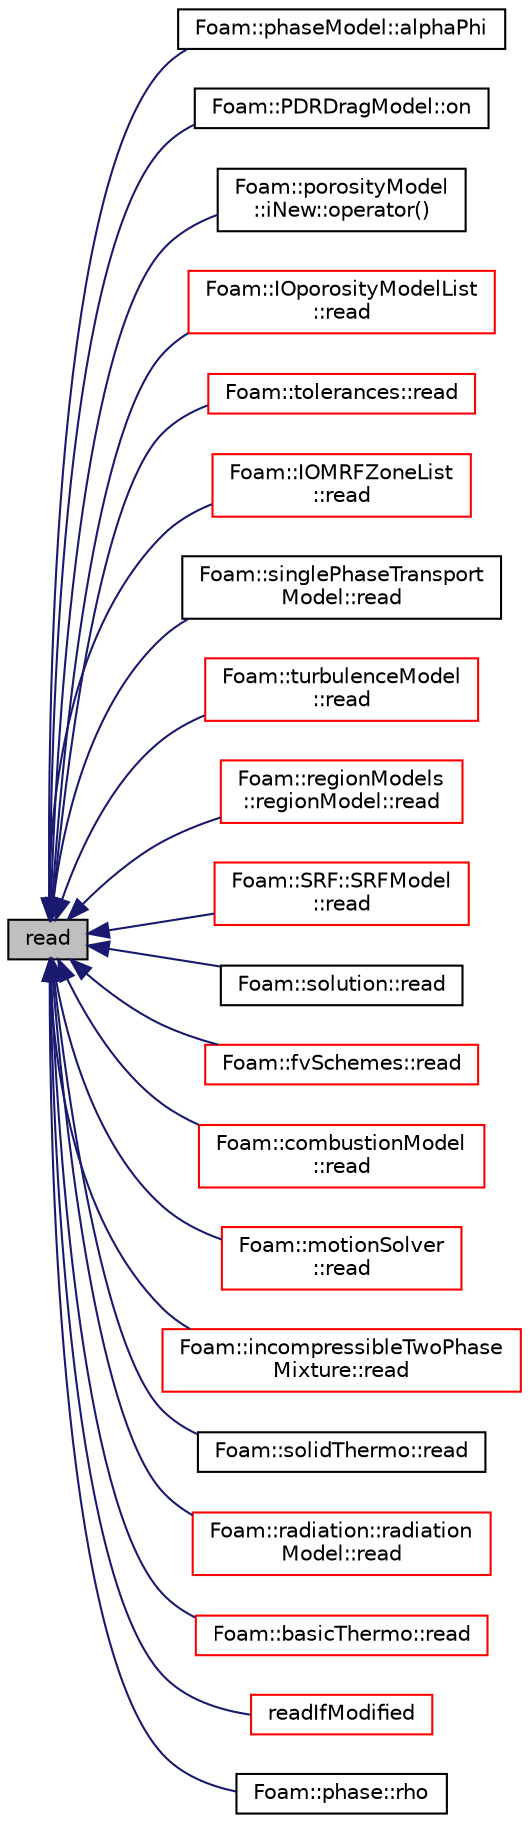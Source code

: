 digraph "read"
{
  bgcolor="transparent";
  edge [fontname="Helvetica",fontsize="10",labelfontname="Helvetica",labelfontsize="10"];
  node [fontname="Helvetica",fontsize="10",shape=record];
  rankdir="LR";
  Node1 [label="read",height=0.2,width=0.4,color="black", fillcolor="grey75", style="filled", fontcolor="black"];
  Node1 -> Node2 [dir="back",color="midnightblue",fontsize="10",style="solid",fontname="Helvetica"];
  Node2 [label="Foam::phaseModel::alphaPhi",height=0.2,width=0.4,color="black",URL="$a01884.html#ad4fa7eb1a78a64edddbfdefe090ffac0"];
  Node1 -> Node3 [dir="back",color="midnightblue",fontsize="10",style="solid",fontname="Helvetica"];
  Node3 [label="Foam::PDRDragModel::on",height=0.2,width=0.4,color="black",URL="$a01869.html#a82b061d2ffc95ce27622b10198aff46e",tooltip="Return true if the drag model is switched on. "];
  Node1 -> Node4 [dir="back",color="midnightblue",fontsize="10",style="solid",fontname="Helvetica"];
  Node4 [label="Foam::porosityModel\l::iNew::operator()",height=0.2,width=0.4,color="black",URL="$a01103.html#a382b44e2f88733d70ae67147761e704b"];
  Node1 -> Node5 [dir="back",color="midnightblue",fontsize="10",style="solid",fontname="Helvetica"];
  Node5 [label="Foam::IOporosityModelList\l::read",height=0.2,width=0.4,color="red",URL="$a01206.html#af816873151ddb0126e98bb2f914d8ed5",tooltip="Read dictionary. "];
  Node1 -> Node6 [dir="back",color="midnightblue",fontsize="10",style="solid",fontname="Helvetica"];
  Node6 [label="Foam::tolerances::read",height=0.2,width=0.4,color="red",URL="$a02716.html#af816873151ddb0126e98bb2f914d8ed5",tooltip="Read the tolerances. "];
  Node1 -> Node7 [dir="back",color="midnightblue",fontsize="10",style="solid",fontname="Helvetica"];
  Node7 [label="Foam::IOMRFZoneList\l::read",height=0.2,width=0.4,color="red",URL="$a01202.html#af816873151ddb0126e98bb2f914d8ed5",tooltip="Read dictionary. "];
  Node1 -> Node8 [dir="back",color="midnightblue",fontsize="10",style="solid",fontname="Helvetica"];
  Node8 [label="Foam::singlePhaseTransport\lModel::read",height=0.2,width=0.4,color="black",URL="$a02401.html#af816873151ddb0126e98bb2f914d8ed5",tooltip="Read transportProperties dictionary. "];
  Node1 -> Node9 [dir="back",color="midnightblue",fontsize="10",style="solid",fontname="Helvetica"];
  Node9 [label="Foam::turbulenceModel\l::read",height=0.2,width=0.4,color="red",URL="$a02791.html#a662f37411f405f8a8c278141c5eb6b85",tooltip="Read model coefficients if they have changed. "];
  Node1 -> Node10 [dir="back",color="midnightblue",fontsize="10",style="solid",fontname="Helvetica"];
  Node10 [label="Foam::regionModels\l::regionModel::read",height=0.2,width=0.4,color="red",URL="$a02194.html#af816873151ddb0126e98bb2f914d8ed5",tooltip="Read control parameters from dictionary. "];
  Node1 -> Node11 [dir="back",color="midnightblue",fontsize="10",style="solid",fontname="Helvetica"];
  Node11 [label="Foam::SRF::SRFModel\l::read",height=0.2,width=0.4,color="red",URL="$a02505.html#af816873151ddb0126e98bb2f914d8ed5",tooltip="Read radiationProperties dictionary. "];
  Node1 -> Node12 [dir="back",color="midnightblue",fontsize="10",style="solid",fontname="Helvetica"];
  Node12 [label="Foam::solution::read",height=0.2,width=0.4,color="black",URL="$a02461.html#af816873151ddb0126e98bb2f914d8ed5",tooltip="Read the solution dictionary. "];
  Node1 -> Node13 [dir="back",color="midnightblue",fontsize="10",style="solid",fontname="Helvetica"];
  Node13 [label="Foam::fvSchemes::read",height=0.2,width=0.4,color="red",URL="$a00907.html#af816873151ddb0126e98bb2f914d8ed5",tooltip="Read the fvSchemes. "];
  Node1 -> Node14 [dir="back",color="midnightblue",fontsize="10",style="solid",fontname="Helvetica"];
  Node14 [label="Foam::combustionModel\l::read",height=0.2,width=0.4,color="red",URL="$a00318.html#af816873151ddb0126e98bb2f914d8ed5",tooltip="Update properties from given dictionary. "];
  Node1 -> Node15 [dir="back",color="midnightblue",fontsize="10",style="solid",fontname="Helvetica"];
  Node15 [label="Foam::motionSolver\l::read",height=0.2,width=0.4,color="red",URL="$a01574.html#af816873151ddb0126e98bb2f914d8ed5",tooltip="Read dynamicMeshDict dictionary. "];
  Node1 -> Node16 [dir="back",color="midnightblue",fontsize="10",style="solid",fontname="Helvetica"];
  Node16 [label="Foam::incompressibleTwoPhase\lMixture::read",height=0.2,width=0.4,color="red",URL="$a01071.html#af816873151ddb0126e98bb2f914d8ed5",tooltip="Read base transportProperties dictionary. "];
  Node1 -> Node17 [dir="back",color="midnightblue",fontsize="10",style="solid",fontname="Helvetica"];
  Node17 [label="Foam::solidThermo::read",height=0.2,width=0.4,color="black",URL="$a02460.html#af816873151ddb0126e98bb2f914d8ed5",tooltip="Read thermophysicalProperties dictionary. "];
  Node1 -> Node18 [dir="back",color="midnightblue",fontsize="10",style="solid",fontname="Helvetica"];
  Node18 [label="Foam::radiation::radiation\lModel::read",height=0.2,width=0.4,color="red",URL="$a02118.html#a662f37411f405f8a8c278141c5eb6b85",tooltip="Read radiationProperties dictionary. "];
  Node1 -> Node19 [dir="back",color="midnightblue",fontsize="10",style="solid",fontname="Helvetica"];
  Node19 [label="Foam::basicThermo::read",height=0.2,width=0.4,color="red",URL="$a00121.html#af816873151ddb0126e98bb2f914d8ed5",tooltip="Read thermophysical properties dictionary. "];
  Node1 -> Node20 [dir="back",color="midnightblue",fontsize="10",style="solid",fontname="Helvetica"];
  Node20 [label="readIfModified",height=0.2,width=0.4,color="red",URL="$a02207.html#ab3005060b61f06fc4dcee23a2597d20c",tooltip="Read object if modified (as set by call to modified) "];
  Node1 -> Node21 [dir="back",color="midnightblue",fontsize="10",style="solid",fontname="Helvetica"];
  Node21 [label="Foam::phase::rho",height=0.2,width=0.4,color="black",URL="$a01876.html#ad455023e86cabbbf5ee079852987d8f2",tooltip="Return const-access to phase1 density. "];
}
